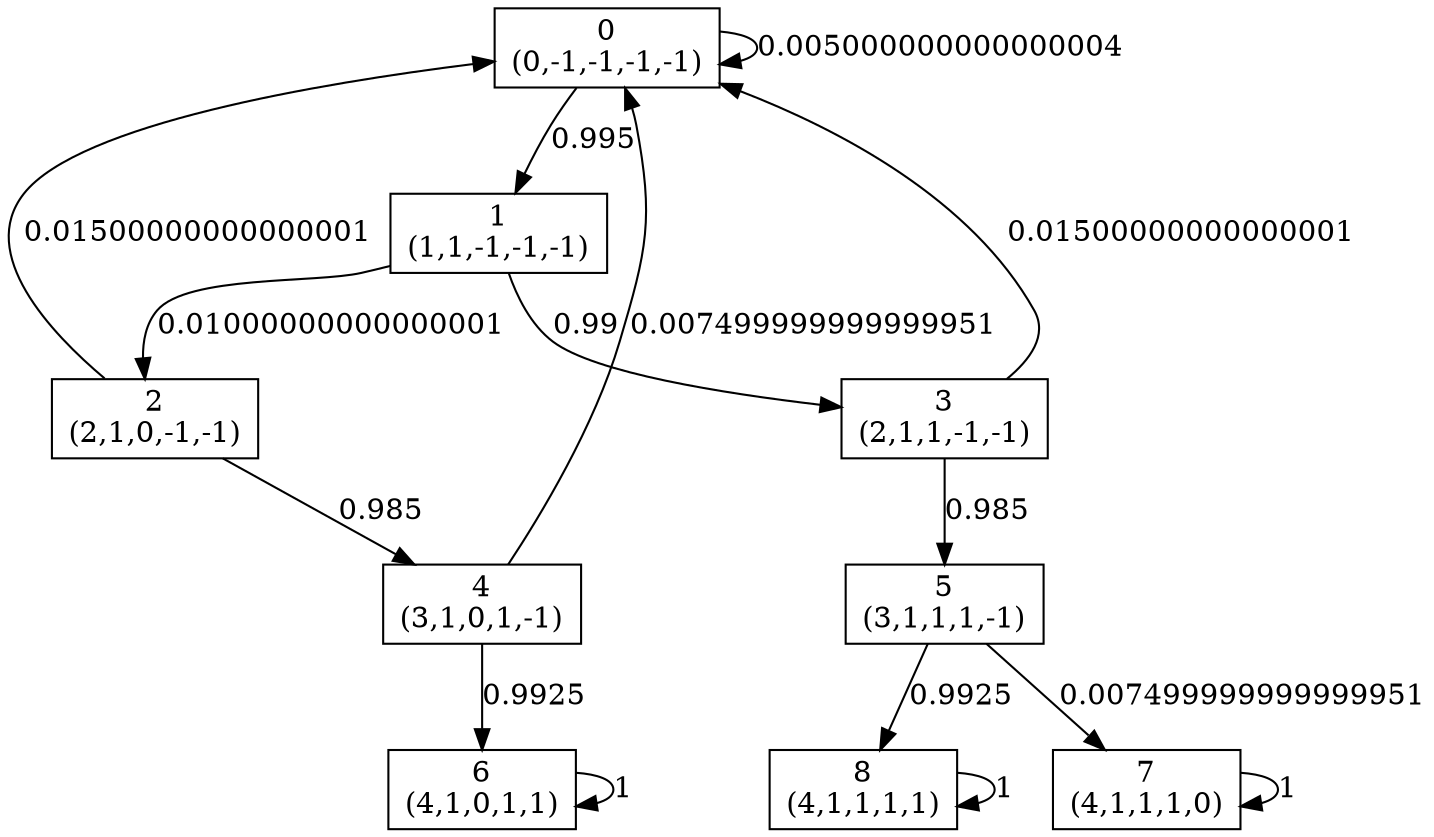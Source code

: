 digraph P {
node [shape=box];
0 -> 0 [ label="0.005000000000000004" ];
0 -> 1 [ label="0.995" ];
1 -> 2 [ label="0.01000000000000001" ];
1 -> 3 [ label="0.99" ];
2 -> 0 [ label="0.01500000000000001" ];
2 -> 4 [ label="0.985" ];
3 -> 0 [ label="0.01500000000000001" ];
3 -> 5 [ label="0.985" ];
4 -> 0 [ label="0.007499999999999951" ];
4 -> 6 [ label="0.9925" ];
5 -> 7 [ label="0.007499999999999951" ];
5 -> 8 [ label="0.9925" ];
6 -> 6 [ label="1" ];
7 -> 7 [ label="1" ];
8 -> 8 [ label="1" ];
0 [label="0\n(0,-1,-1,-1,-1)"];
1 [label="1\n(1,1,-1,-1,-1)"];
2 [label="2\n(2,1,0,-1,-1)"];
3 [label="3\n(2,1,1,-1,-1)"];
4 [label="4\n(3,1,0,1,-1)"];
5 [label="5\n(3,1,1,1,-1)"];
6 [label="6\n(4,1,0,1,1)"];
7 [label="7\n(4,1,1,1,0)"];
8 [label="8\n(4,1,1,1,1)"];
}
